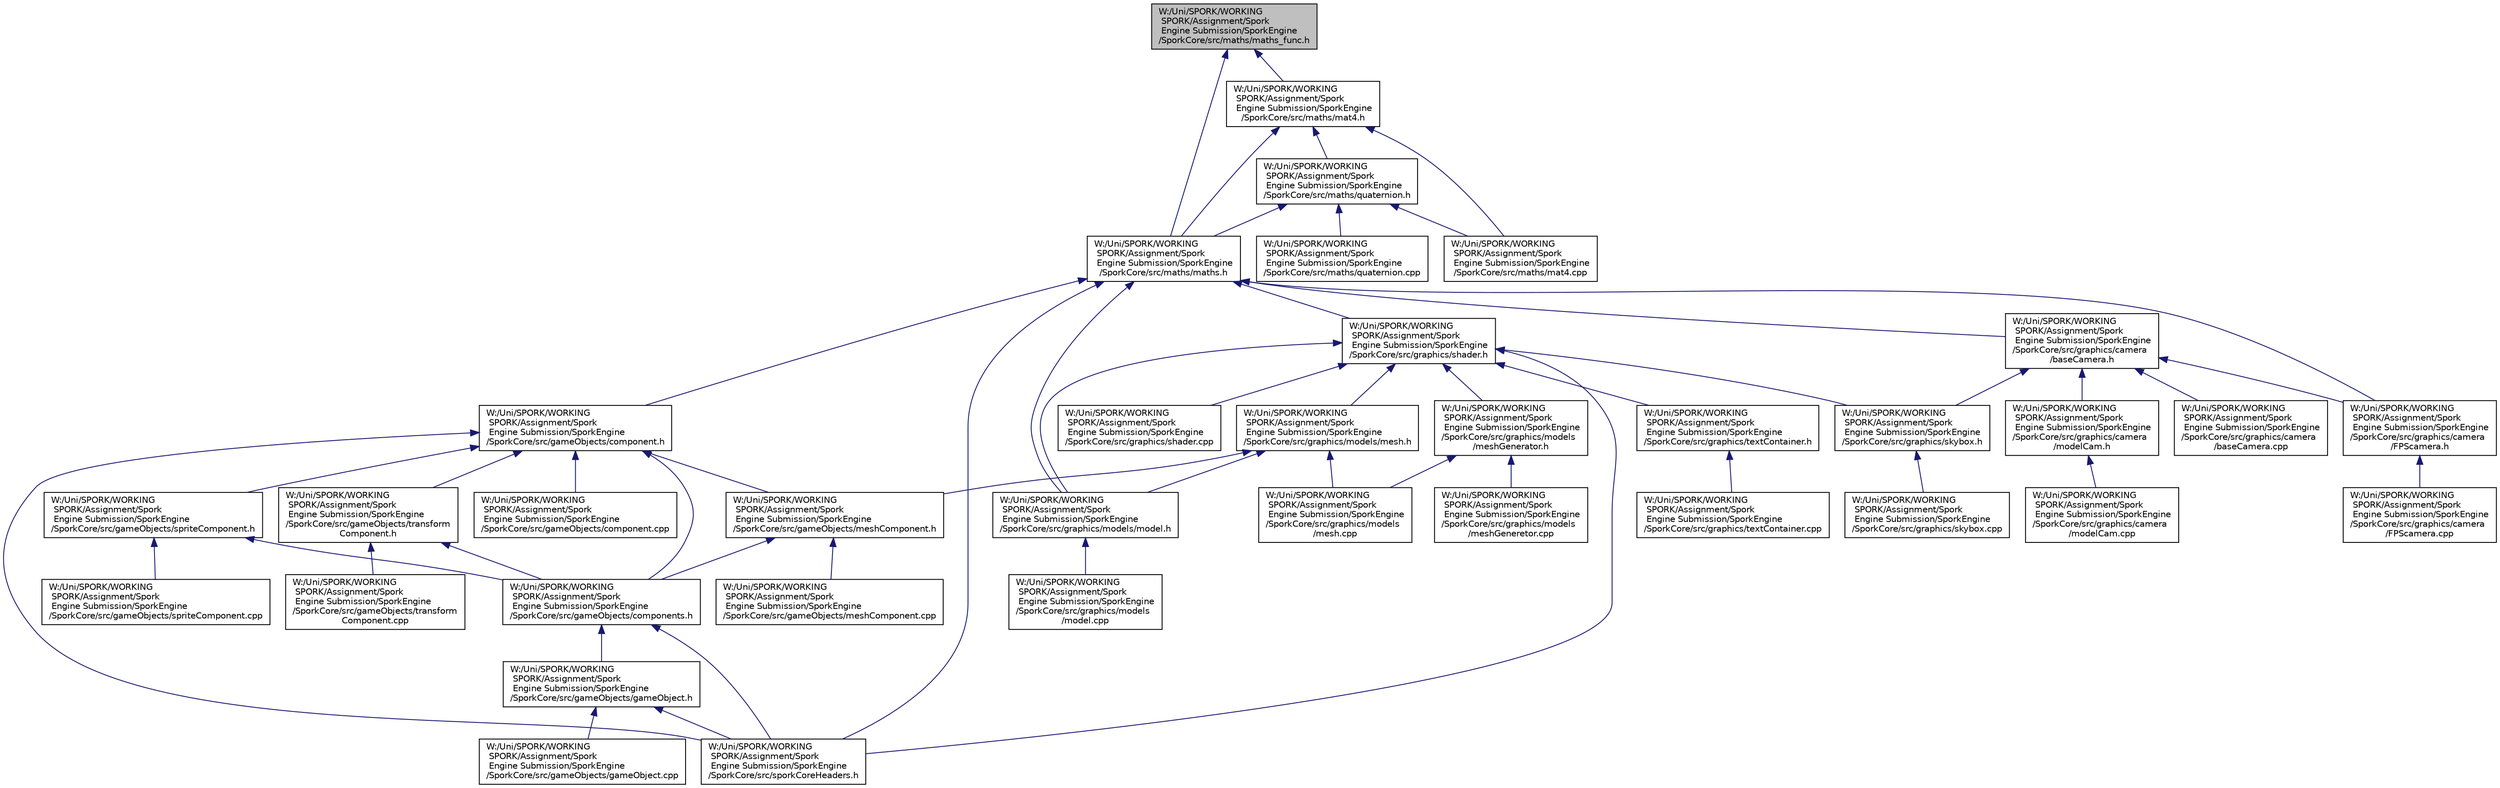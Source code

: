 digraph "W:/Uni/SPORK/WORKING SPORK/Assignment/Spork Engine Submission/SporkEngine/SporkCore/src/maths/maths_func.h"
{
  edge [fontname="Helvetica",fontsize="10",labelfontname="Helvetica",labelfontsize="10"];
  node [fontname="Helvetica",fontsize="10",shape=record];
  Node2 [label="W:/Uni/SPORK/WORKING\l SPORK/Assignment/Spork\l Engine Submission/SporkEngine\l/SporkCore/src/maths/maths_func.h",height=0.2,width=0.4,color="black", fillcolor="grey75", style="filled", fontcolor="black"];
  Node2 -> Node3 [dir="back",color="midnightblue",fontsize="10",style="solid"];
  Node3 [label="W:/Uni/SPORK/WORKING\l SPORK/Assignment/Spork\l Engine Submission/SporkEngine\l/SporkCore/src/maths/maths.h",height=0.2,width=0.4,color="black", fillcolor="white", style="filled",URL="$maths_8h.html"];
  Node3 -> Node4 [dir="back",color="midnightblue",fontsize="10",style="solid"];
  Node4 [label="W:/Uni/SPORK/WORKING\l SPORK/Assignment/Spork\l Engine Submission/SporkEngine\l/SporkCore/src/gameObjects/component.h",height=0.2,width=0.4,color="black", fillcolor="white", style="filled",URL="$component_8h.html"];
  Node4 -> Node5 [dir="back",color="midnightblue",fontsize="10",style="solid"];
  Node5 [label="W:/Uni/SPORK/WORKING\l SPORK/Assignment/Spork\l Engine Submission/SporkEngine\l/SporkCore/src/gameObjects/component.cpp",height=0.2,width=0.4,color="black", fillcolor="white", style="filled",URL="$component_8cpp.html"];
  Node4 -> Node6 [dir="back",color="midnightblue",fontsize="10",style="solid"];
  Node6 [label="W:/Uni/SPORK/WORKING\l SPORK/Assignment/Spork\l Engine Submission/SporkEngine\l/SporkCore/src/gameObjects/components.h",height=0.2,width=0.4,color="black", fillcolor="white", style="filled",URL="$components_8h.html"];
  Node6 -> Node7 [dir="back",color="midnightblue",fontsize="10",style="solid"];
  Node7 [label="W:/Uni/SPORK/WORKING\l SPORK/Assignment/Spork\l Engine Submission/SporkEngine\l/SporkCore/src/gameObjects/gameObject.h",height=0.2,width=0.4,color="black", fillcolor="white", style="filled",URL="$game_object_8h.html"];
  Node7 -> Node8 [dir="back",color="midnightblue",fontsize="10",style="solid"];
  Node8 [label="W:/Uni/SPORK/WORKING\l SPORK/Assignment/Spork\l Engine Submission/SporkEngine\l/SporkCore/src/gameObjects/gameObject.cpp",height=0.2,width=0.4,color="black", fillcolor="white", style="filled",URL="$game_object_8cpp.html"];
  Node7 -> Node9 [dir="back",color="midnightblue",fontsize="10",style="solid"];
  Node9 [label="W:/Uni/SPORK/WORKING\l SPORK/Assignment/Spork\l Engine Submission/SporkEngine\l/SporkCore/src/sporkCoreHeaders.h",height=0.2,width=0.4,color="black", fillcolor="white", style="filled",URL="$spork_core_headers_8h.html"];
  Node6 -> Node9 [dir="back",color="midnightblue",fontsize="10",style="solid"];
  Node4 -> Node10 [dir="back",color="midnightblue",fontsize="10",style="solid"];
  Node10 [label="W:/Uni/SPORK/WORKING\l SPORK/Assignment/Spork\l Engine Submission/SporkEngine\l/SporkCore/src/gameObjects/spriteComponent.h",height=0.2,width=0.4,color="black", fillcolor="white", style="filled",URL="$sprite_component_8h.html"];
  Node10 -> Node6 [dir="back",color="midnightblue",fontsize="10",style="solid"];
  Node10 -> Node11 [dir="back",color="midnightblue",fontsize="10",style="solid"];
  Node11 [label="W:/Uni/SPORK/WORKING\l SPORK/Assignment/Spork\l Engine Submission/SporkEngine\l/SporkCore/src/gameObjects/spriteComponent.cpp",height=0.2,width=0.4,color="black", fillcolor="white", style="filled",URL="$sprite_component_8cpp.html"];
  Node4 -> Node12 [dir="back",color="midnightblue",fontsize="10",style="solid"];
  Node12 [label="W:/Uni/SPORK/WORKING\l SPORK/Assignment/Spork\l Engine Submission/SporkEngine\l/SporkCore/src/gameObjects/transform\lComponent.h",height=0.2,width=0.4,color="black", fillcolor="white", style="filled",URL="$transform_component_8h.html"];
  Node12 -> Node6 [dir="back",color="midnightblue",fontsize="10",style="solid"];
  Node12 -> Node13 [dir="back",color="midnightblue",fontsize="10",style="solid"];
  Node13 [label="W:/Uni/SPORK/WORKING\l SPORK/Assignment/Spork\l Engine Submission/SporkEngine\l/SporkCore/src/gameObjects/transform\lComponent.cpp",height=0.2,width=0.4,color="black", fillcolor="white", style="filled",URL="$transform_component_8cpp.html"];
  Node4 -> Node14 [dir="back",color="midnightblue",fontsize="10",style="solid"];
  Node14 [label="W:/Uni/SPORK/WORKING\l SPORK/Assignment/Spork\l Engine Submission/SporkEngine\l/SporkCore/src/gameObjects/meshComponent.h",height=0.2,width=0.4,color="black", fillcolor="white", style="filled",URL="$mesh_component_8h.html"];
  Node14 -> Node6 [dir="back",color="midnightblue",fontsize="10",style="solid"];
  Node14 -> Node15 [dir="back",color="midnightblue",fontsize="10",style="solid"];
  Node15 [label="W:/Uni/SPORK/WORKING\l SPORK/Assignment/Spork\l Engine Submission/SporkEngine\l/SporkCore/src/gameObjects/meshComponent.cpp",height=0.2,width=0.4,color="black", fillcolor="white", style="filled",URL="$mesh_component_8cpp.html"];
  Node4 -> Node9 [dir="back",color="midnightblue",fontsize="10",style="solid"];
  Node3 -> Node16 [dir="back",color="midnightblue",fontsize="10",style="solid"];
  Node16 [label="W:/Uni/SPORK/WORKING\l SPORK/Assignment/Spork\l Engine Submission/SporkEngine\l/SporkCore/src/graphics/shader.h",height=0.2,width=0.4,color="black", fillcolor="white", style="filled",URL="$shader_8h.html"];
  Node16 -> Node17 [dir="back",color="midnightblue",fontsize="10",style="solid"];
  Node17 [label="W:/Uni/SPORK/WORKING\l SPORK/Assignment/Spork\l Engine Submission/SporkEngine\l/SporkCore/src/graphics/models/mesh.h",height=0.2,width=0.4,color="black", fillcolor="white", style="filled",URL="$mesh_8h.html"];
  Node17 -> Node14 [dir="back",color="midnightblue",fontsize="10",style="solid"];
  Node17 -> Node18 [dir="back",color="midnightblue",fontsize="10",style="solid"];
  Node18 [label="W:/Uni/SPORK/WORKING\l SPORK/Assignment/Spork\l Engine Submission/SporkEngine\l/SporkCore/src/graphics/models\l/mesh.cpp",height=0.2,width=0.4,color="black", fillcolor="white", style="filled",URL="$mesh_8cpp.html"];
  Node17 -> Node19 [dir="back",color="midnightblue",fontsize="10",style="solid"];
  Node19 [label="W:/Uni/SPORK/WORKING\l SPORK/Assignment/Spork\l Engine Submission/SporkEngine\l/SporkCore/src/graphics/models/model.h",height=0.2,width=0.4,color="black", fillcolor="white", style="filled",URL="$model_8h.html"];
  Node19 -> Node20 [dir="back",color="midnightblue",fontsize="10",style="solid"];
  Node20 [label="W:/Uni/SPORK/WORKING\l SPORK/Assignment/Spork\l Engine Submission/SporkEngine\l/SporkCore/src/graphics/models\l/model.cpp",height=0.2,width=0.4,color="black", fillcolor="white", style="filled",URL="$model_8cpp.html"];
  Node16 -> Node21 [dir="back",color="midnightblue",fontsize="10",style="solid"];
  Node21 [label="W:/Uni/SPORK/WORKING\l SPORK/Assignment/Spork\l Engine Submission/SporkEngine\l/SporkCore/src/graphics/models\l/meshGenerator.h",height=0.2,width=0.4,color="black", fillcolor="white", style="filled",URL="$mesh_generator_8h.html"];
  Node21 -> Node18 [dir="back",color="midnightblue",fontsize="10",style="solid"];
  Node21 -> Node22 [dir="back",color="midnightblue",fontsize="10",style="solid"];
  Node22 [label="W:/Uni/SPORK/WORKING\l SPORK/Assignment/Spork\l Engine Submission/SporkEngine\l/SporkCore/src/graphics/models\l/meshGeneretor.cpp",height=0.2,width=0.4,color="black", fillcolor="white", style="filled",URL="$mesh_generetor_8cpp.html"];
  Node16 -> Node19 [dir="back",color="midnightblue",fontsize="10",style="solid"];
  Node16 -> Node23 [dir="back",color="midnightblue",fontsize="10",style="solid"];
  Node23 [label="W:/Uni/SPORK/WORKING\l SPORK/Assignment/Spork\l Engine Submission/SporkEngine\l/SporkCore/src/graphics/shader.cpp",height=0.2,width=0.4,color="black", fillcolor="white", style="filled",URL="$shader_8cpp.html"];
  Node16 -> Node24 [dir="back",color="midnightblue",fontsize="10",style="solid"];
  Node24 [label="W:/Uni/SPORK/WORKING\l SPORK/Assignment/Spork\l Engine Submission/SporkEngine\l/SporkCore/src/graphics/skybox.h",height=0.2,width=0.4,color="black", fillcolor="white", style="filled",URL="$skybox_8h.html"];
  Node24 -> Node25 [dir="back",color="midnightblue",fontsize="10",style="solid"];
  Node25 [label="W:/Uni/SPORK/WORKING\l SPORK/Assignment/Spork\l Engine Submission/SporkEngine\l/SporkCore/src/graphics/skybox.cpp",height=0.2,width=0.4,color="black", fillcolor="white", style="filled",URL="$skybox_8cpp.html"];
  Node16 -> Node26 [dir="back",color="midnightblue",fontsize="10",style="solid"];
  Node26 [label="W:/Uni/SPORK/WORKING\l SPORK/Assignment/Spork\l Engine Submission/SporkEngine\l/SporkCore/src/graphics/textContainer.h",height=0.2,width=0.4,color="black", fillcolor="white", style="filled",URL="$text_container_8h.html"];
  Node26 -> Node27 [dir="back",color="midnightblue",fontsize="10",style="solid"];
  Node27 [label="W:/Uni/SPORK/WORKING\l SPORK/Assignment/Spork\l Engine Submission/SporkEngine\l/SporkCore/src/graphics/textContainer.cpp",height=0.2,width=0.4,color="black", fillcolor="white", style="filled",URL="$text_container_8cpp.html"];
  Node16 -> Node9 [dir="back",color="midnightblue",fontsize="10",style="solid"];
  Node3 -> Node28 [dir="back",color="midnightblue",fontsize="10",style="solid"];
  Node28 [label="W:/Uni/SPORK/WORKING\l SPORK/Assignment/Spork\l Engine Submission/SporkEngine\l/SporkCore/src/graphics/camera\l/baseCamera.h",height=0.2,width=0.4,color="black", fillcolor="white", style="filled",URL="$base_camera_8h.html"];
  Node28 -> Node29 [dir="back",color="midnightblue",fontsize="10",style="solid"];
  Node29 [label="W:/Uni/SPORK/WORKING\l SPORK/Assignment/Spork\l Engine Submission/SporkEngine\l/SporkCore/src/graphics/camera\l/baseCamera.cpp",height=0.2,width=0.4,color="black", fillcolor="white", style="filled",URL="$base_camera_8cpp.html"];
  Node28 -> Node30 [dir="back",color="midnightblue",fontsize="10",style="solid"];
  Node30 [label="W:/Uni/SPORK/WORKING\l SPORK/Assignment/Spork\l Engine Submission/SporkEngine\l/SporkCore/src/graphics/camera\l/FPScamera.h",height=0.2,width=0.4,color="black", fillcolor="white", style="filled",URL="$_f_p_scamera_8h.html"];
  Node30 -> Node31 [dir="back",color="midnightblue",fontsize="10",style="solid"];
  Node31 [label="W:/Uni/SPORK/WORKING\l SPORK/Assignment/Spork\l Engine Submission/SporkEngine\l/SporkCore/src/graphics/camera\l/FPScamera.cpp",height=0.2,width=0.4,color="black", fillcolor="white", style="filled",URL="$_f_p_scamera_8cpp.html"];
  Node28 -> Node32 [dir="back",color="midnightblue",fontsize="10",style="solid"];
  Node32 [label="W:/Uni/SPORK/WORKING\l SPORK/Assignment/Spork\l Engine Submission/SporkEngine\l/SporkCore/src/graphics/camera\l/modelCam.h",height=0.2,width=0.4,color="black", fillcolor="white", style="filled",URL="$model_cam_8h.html"];
  Node32 -> Node33 [dir="back",color="midnightblue",fontsize="10",style="solid"];
  Node33 [label="W:/Uni/SPORK/WORKING\l SPORK/Assignment/Spork\l Engine Submission/SporkEngine\l/SporkCore/src/graphics/camera\l/modelCam.cpp",height=0.2,width=0.4,color="black", fillcolor="white", style="filled",URL="$model_cam_8cpp.html"];
  Node28 -> Node24 [dir="back",color="midnightblue",fontsize="10",style="solid"];
  Node3 -> Node30 [dir="back",color="midnightblue",fontsize="10",style="solid"];
  Node3 -> Node19 [dir="back",color="midnightblue",fontsize="10",style="solid"];
  Node3 -> Node9 [dir="back",color="midnightblue",fontsize="10",style="solid"];
  Node2 -> Node34 [dir="back",color="midnightblue",fontsize="10",style="solid"];
  Node34 [label="W:/Uni/SPORK/WORKING\l SPORK/Assignment/Spork\l Engine Submission/SporkEngine\l/SporkCore/src/maths/mat4.h",height=0.2,width=0.4,color="black", fillcolor="white", style="filled",URL="$mat4_8h.html"];
  Node34 -> Node3 [dir="back",color="midnightblue",fontsize="10",style="solid"];
  Node34 -> Node35 [dir="back",color="midnightblue",fontsize="10",style="solid"];
  Node35 [label="W:/Uni/SPORK/WORKING\l SPORK/Assignment/Spork\l Engine Submission/SporkEngine\l/SporkCore/src/maths/quaternion.h",height=0.2,width=0.4,color="black", fillcolor="white", style="filled",URL="$quaternion_8h.html"];
  Node35 -> Node3 [dir="back",color="midnightblue",fontsize="10",style="solid"];
  Node35 -> Node36 [dir="back",color="midnightblue",fontsize="10",style="solid"];
  Node36 [label="W:/Uni/SPORK/WORKING\l SPORK/Assignment/Spork\l Engine Submission/SporkEngine\l/SporkCore/src/maths/mat4.cpp",height=0.2,width=0.4,color="black", fillcolor="white", style="filled",URL="$mat4_8cpp.html"];
  Node35 -> Node37 [dir="back",color="midnightblue",fontsize="10",style="solid"];
  Node37 [label="W:/Uni/SPORK/WORKING\l SPORK/Assignment/Spork\l Engine Submission/SporkEngine\l/SporkCore/src/maths/quaternion.cpp",height=0.2,width=0.4,color="black", fillcolor="white", style="filled",URL="$quaternion_8cpp.html"];
  Node34 -> Node36 [dir="back",color="midnightblue",fontsize="10",style="solid"];
}
